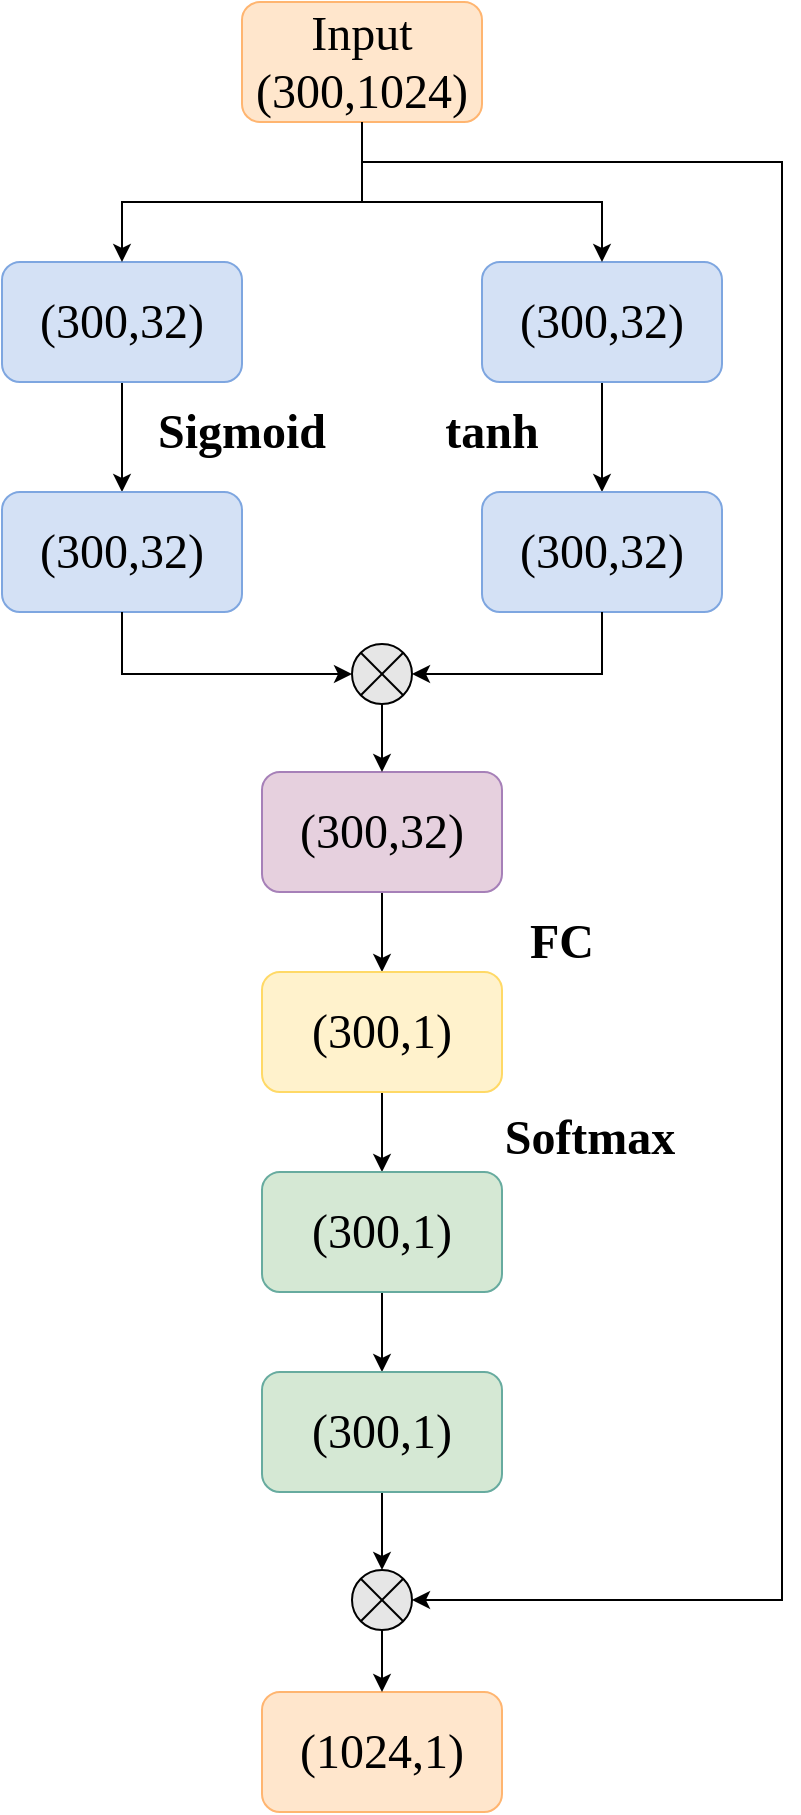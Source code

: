 <mxfile version="14.6.10" type="github">
  <diagram id="cKFTxJ9b0Luu36Hw3wjU" name="Page-1">
    <mxGraphModel dx="1571" dy="629" grid="1" gridSize="10" guides="1" tooltips="1" connect="1" arrows="1" fold="1" page="1" pageScale="1" pageWidth="827" pageHeight="1169" math="0" shadow="0">
      <root>
        <mxCell id="0" />
        <mxCell id="1" parent="0" />
        <mxCell id="dJ1FcX-7bumBZOfFay-a-1" value="&lt;font style=&quot;font-size: 24px&quot; face=&quot;Times New Roman&quot;&gt;Input&lt;br&gt;(300,1024)&lt;/font&gt;" style="rounded=1;whiteSpace=wrap;html=1;fillColor=#FFE6CC;strokeColor=#FFB570;" vertex="1" parent="1">
          <mxGeometry x="280" y="30" width="120" height="60" as="geometry" />
        </mxCell>
        <mxCell id="dJ1FcX-7bumBZOfFay-a-7" value="" style="edgeStyle=orthogonalEdgeStyle;rounded=0;orthogonalLoop=1;jettySize=auto;html=1;" edge="1" parent="1" source="dJ1FcX-7bumBZOfFay-a-2" target="dJ1FcX-7bumBZOfFay-a-3">
          <mxGeometry relative="1" as="geometry" />
        </mxCell>
        <mxCell id="dJ1FcX-7bumBZOfFay-a-2" value="&lt;font style=&quot;font-size: 24px&quot; face=&quot;Times New Roman&quot;&gt;(300,32)&lt;/font&gt;" style="rounded=1;whiteSpace=wrap;html=1;fillColor=#D4E1F5;strokeColor=#7EA6E0;" vertex="1" parent="1">
          <mxGeometry x="160" y="160" width="120" height="60" as="geometry" />
        </mxCell>
        <mxCell id="dJ1FcX-7bumBZOfFay-a-3" value="&lt;font face=&quot;Times New Roman&quot; style=&quot;font-size: 24px&quot;&gt;(300,32)&lt;/font&gt;" style="rounded=1;whiteSpace=wrap;html=1;fillColor=#D4E1F5;strokeColor=#7EA6E0;" vertex="1" parent="1">
          <mxGeometry x="160" y="275" width="120" height="60" as="geometry" />
        </mxCell>
        <mxCell id="dJ1FcX-7bumBZOfFay-a-10" value="" style="edgeStyle=orthogonalEdgeStyle;rounded=0;orthogonalLoop=1;jettySize=auto;html=1;" edge="1" parent="1" source="dJ1FcX-7bumBZOfFay-a-4" target="dJ1FcX-7bumBZOfFay-a-9">
          <mxGeometry relative="1" as="geometry" />
        </mxCell>
        <mxCell id="dJ1FcX-7bumBZOfFay-a-4" value="&lt;span&gt;&lt;font style=&quot;font-size: 24px&quot; face=&quot;Times New Roman&quot;&gt;(300,32)&lt;/font&gt;&lt;/span&gt;" style="rounded=1;whiteSpace=wrap;html=1;fillColor=#E6D0DE;strokeColor=#A680B8;" vertex="1" parent="1">
          <mxGeometry x="290" y="415" width="120" height="60" as="geometry" />
        </mxCell>
        <mxCell id="dJ1FcX-7bumBZOfFay-a-5" value="" style="endArrow=classic;html=1;rounded=0;edgeStyle=orthogonalEdgeStyle;exitX=0.5;exitY=1;exitDx=0;exitDy=0;entryX=0.5;entryY=0;entryDx=0;entryDy=0;" edge="1" parent="1" source="dJ1FcX-7bumBZOfFay-a-1" target="dJ1FcX-7bumBZOfFay-a-2">
          <mxGeometry width="50" height="50" relative="1" as="geometry">
            <mxPoint x="370" y="200" as="sourcePoint" />
            <mxPoint x="420" y="150" as="targetPoint" />
            <Array as="points">
              <mxPoint x="340" y="130" />
              <mxPoint x="220" y="130" />
            </Array>
          </mxGeometry>
        </mxCell>
        <mxCell id="dJ1FcX-7bumBZOfFay-a-12" value="" style="edgeStyle=orthogonalEdgeStyle;rounded=0;orthogonalLoop=1;jettySize=auto;html=1;" edge="1" parent="1" source="dJ1FcX-7bumBZOfFay-a-9" target="dJ1FcX-7bumBZOfFay-a-11">
          <mxGeometry relative="1" as="geometry" />
        </mxCell>
        <mxCell id="dJ1FcX-7bumBZOfFay-a-9" value="&lt;span&gt;&lt;font style=&quot;font-size: 24px&quot; face=&quot;Times New Roman&quot;&gt;(300,1)&lt;/font&gt;&lt;/span&gt;" style="rounded=1;whiteSpace=wrap;html=1;fillColor=#FFF2CC;strokeColor=#FFD966;" vertex="1" parent="1">
          <mxGeometry x="290" y="515" width="120" height="60" as="geometry" />
        </mxCell>
        <mxCell id="dJ1FcX-7bumBZOfFay-a-14" value="" style="edgeStyle=orthogonalEdgeStyle;rounded=0;orthogonalLoop=1;jettySize=auto;html=1;" edge="1" parent="1" source="dJ1FcX-7bumBZOfFay-a-11" target="dJ1FcX-7bumBZOfFay-a-13">
          <mxGeometry relative="1" as="geometry" />
        </mxCell>
        <mxCell id="dJ1FcX-7bumBZOfFay-a-11" value="&lt;span&gt;&lt;font face=&quot;Times New Roman&quot; style=&quot;font-size: 24px&quot;&gt;(300,1)&lt;/font&gt;&lt;/span&gt;" style="rounded=1;whiteSpace=wrap;html=1;fillColor=#D5E8D4;strokeColor=#67AB9F;" vertex="1" parent="1">
          <mxGeometry x="290" y="615" width="120" height="60" as="geometry" />
        </mxCell>
        <mxCell id="dJ1FcX-7bumBZOfFay-a-16" value="" style="edgeStyle=orthogonalEdgeStyle;rounded=0;orthogonalLoop=1;jettySize=auto;html=1;entryX=0.5;entryY=0;entryDx=0;entryDy=0;" edge="1" parent="1" source="dJ1FcX-7bumBZOfFay-a-13" target="dJ1FcX-7bumBZOfFay-a-31">
          <mxGeometry relative="1" as="geometry" />
        </mxCell>
        <mxCell id="dJ1FcX-7bumBZOfFay-a-13" value="&lt;span&gt;&lt;font face=&quot;Times New Roman&quot; style=&quot;font-size: 24px&quot;&gt;(300,1)&lt;/font&gt;&lt;/span&gt;" style="rounded=1;whiteSpace=wrap;html=1;fillColor=#D5E8D4;strokeColor=#67AB9F;" vertex="1" parent="1">
          <mxGeometry x="290" y="715" width="120" height="60" as="geometry" />
        </mxCell>
        <mxCell id="dJ1FcX-7bumBZOfFay-a-15" value="&lt;span&gt;&lt;font face=&quot;Times New Roman&quot; style=&quot;font-size: 24px&quot;&gt;(1024,1)&lt;/font&gt;&lt;/span&gt;" style="rounded=1;whiteSpace=wrap;html=1;fillColor=#FFE6CC;strokeColor=#FFB570;" vertex="1" parent="1">
          <mxGeometry x="290" y="875" width="120" height="60" as="geometry" />
        </mxCell>
        <mxCell id="dJ1FcX-7bumBZOfFay-a-24" value="" style="edgeStyle=orthogonalEdgeStyle;rounded=0;orthogonalLoop=1;jettySize=auto;html=1;" edge="1" parent="1" source="dJ1FcX-7bumBZOfFay-a-17" target="dJ1FcX-7bumBZOfFay-a-4">
          <mxGeometry relative="1" as="geometry" />
        </mxCell>
        <mxCell id="dJ1FcX-7bumBZOfFay-a-17" value="" style="ellipse;whiteSpace=wrap;html=1;aspect=fixed;fillColor=#E6E6E6;" vertex="1" parent="1">
          <mxGeometry x="335" y="351" width="30" height="30" as="geometry" />
        </mxCell>
        <mxCell id="dJ1FcX-7bumBZOfFay-a-20" value="" style="endArrow=classic;html=1;rounded=0;edgeStyle=orthogonalEdgeStyle;exitX=0.5;exitY=1;exitDx=0;exitDy=0;entryX=0;entryY=0.5;entryDx=0;entryDy=0;" edge="1" parent="1" source="dJ1FcX-7bumBZOfFay-a-3" target="dJ1FcX-7bumBZOfFay-a-17">
          <mxGeometry width="50" height="50" relative="1" as="geometry">
            <mxPoint x="50" y="475" as="sourcePoint" />
            <mxPoint x="100" y="425" as="targetPoint" />
          </mxGeometry>
        </mxCell>
        <mxCell id="dJ1FcX-7bumBZOfFay-a-21" value="" style="endArrow=none;html=1;rounded=0;edgeStyle=orthogonalEdgeStyle;exitX=0;exitY=0;exitDx=0;exitDy=0;entryX=1;entryY=1;entryDx=0;entryDy=0;fillColor=#E6E6E6;" edge="1" parent="1" source="dJ1FcX-7bumBZOfFay-a-17" target="dJ1FcX-7bumBZOfFay-a-17">
          <mxGeometry width="50" height="50" relative="1" as="geometry">
            <mxPoint x="50" y="391" as="sourcePoint" />
            <mxPoint x="100" y="341" as="targetPoint" />
          </mxGeometry>
        </mxCell>
        <mxCell id="dJ1FcX-7bumBZOfFay-a-23" value="" style="endArrow=none;html=1;rounded=0;edgeStyle=orthogonalEdgeStyle;exitX=0;exitY=1;exitDx=0;exitDy=0;entryX=1;entryY=0;entryDx=0;entryDy=0;fillColor=#E6E6E6;" edge="1" parent="1" source="dJ1FcX-7bumBZOfFay-a-17" target="dJ1FcX-7bumBZOfFay-a-17">
          <mxGeometry width="50" height="50" relative="1" as="geometry">
            <mxPoint x="430" y="331" as="sourcePoint" />
            <mxPoint x="480" y="281" as="targetPoint" />
          </mxGeometry>
        </mxCell>
        <mxCell id="dJ1FcX-7bumBZOfFay-a-25" value="" style="edgeStyle=orthogonalEdgeStyle;rounded=0;orthogonalLoop=1;jettySize=auto;html=1;" edge="1" parent="1" source="dJ1FcX-7bumBZOfFay-a-26" target="dJ1FcX-7bumBZOfFay-a-27">
          <mxGeometry relative="1" as="geometry" />
        </mxCell>
        <mxCell id="dJ1FcX-7bumBZOfFay-a-26" value="&lt;font style=&quot;font-size: 24px&quot; face=&quot;Times New Roman&quot;&gt;(300,32)&lt;/font&gt;" style="rounded=1;whiteSpace=wrap;html=1;fillColor=#D4E1F5;strokeColor=#7EA6E0;" vertex="1" parent="1">
          <mxGeometry x="400" y="160" width="120" height="60" as="geometry" />
        </mxCell>
        <mxCell id="dJ1FcX-7bumBZOfFay-a-27" value="&lt;font face=&quot;Times New Roman&quot; style=&quot;font-size: 24px&quot;&gt;(300,32)&lt;/font&gt;" style="rounded=1;whiteSpace=wrap;html=1;fillColor=#D4E1F5;strokeColor=#7EA6E0;" vertex="1" parent="1">
          <mxGeometry x="400" y="275" width="120" height="60" as="geometry" />
        </mxCell>
        <mxCell id="dJ1FcX-7bumBZOfFay-a-28" value="" style="endArrow=classic;html=1;rounded=0;edgeStyle=orthogonalEdgeStyle;exitX=0.5;exitY=1;exitDx=0;exitDy=0;entryX=0.5;entryY=0;entryDx=0;entryDy=0;" edge="1" parent="1" target="dJ1FcX-7bumBZOfFay-a-26" source="dJ1FcX-7bumBZOfFay-a-1">
          <mxGeometry width="50" height="50" relative="1" as="geometry">
            <mxPoint x="570" y="110" as="sourcePoint" />
            <mxPoint x="650" y="150" as="targetPoint" />
            <Array as="points">
              <mxPoint x="340" y="130" />
              <mxPoint x="460" y="130" />
            </Array>
          </mxGeometry>
        </mxCell>
        <mxCell id="dJ1FcX-7bumBZOfFay-a-30" value="" style="endArrow=classic;html=1;rounded=0;edgeStyle=orthogonalEdgeStyle;exitX=0.5;exitY=1;exitDx=0;exitDy=0;entryX=1;entryY=0.5;entryDx=0;entryDy=0;" edge="1" parent="1" source="dJ1FcX-7bumBZOfFay-a-27" target="dJ1FcX-7bumBZOfFay-a-17">
          <mxGeometry width="50" height="50" relative="1" as="geometry">
            <mxPoint x="230" y="345" as="sourcePoint" />
            <mxPoint x="345" y="376" as="targetPoint" />
          </mxGeometry>
        </mxCell>
        <mxCell id="dJ1FcX-7bumBZOfFay-a-34" value="" style="edgeStyle=orthogonalEdgeStyle;rounded=0;orthogonalLoop=1;jettySize=auto;html=1;" edge="1" parent="1" source="dJ1FcX-7bumBZOfFay-a-31" target="dJ1FcX-7bumBZOfFay-a-15">
          <mxGeometry relative="1" as="geometry" />
        </mxCell>
        <mxCell id="dJ1FcX-7bumBZOfFay-a-31" value="" style="ellipse;whiteSpace=wrap;html=1;aspect=fixed;fillColor=#E6E6E6;" vertex="1" parent="1">
          <mxGeometry x="335" y="814" width="30" height="30" as="geometry" />
        </mxCell>
        <mxCell id="dJ1FcX-7bumBZOfFay-a-32" value="" style="endArrow=none;html=1;rounded=0;edgeStyle=orthogonalEdgeStyle;exitX=0;exitY=0;exitDx=0;exitDy=0;entryX=1;entryY=1;entryDx=0;entryDy=0;fillColor=#E6E6E6;" edge="1" parent="1" source="dJ1FcX-7bumBZOfFay-a-31" target="dJ1FcX-7bumBZOfFay-a-31">
          <mxGeometry width="50" height="50" relative="1" as="geometry">
            <mxPoint x="50" y="854" as="sourcePoint" />
            <mxPoint x="100" y="804" as="targetPoint" />
          </mxGeometry>
        </mxCell>
        <mxCell id="dJ1FcX-7bumBZOfFay-a-33" value="" style="endArrow=none;html=1;rounded=0;edgeStyle=orthogonalEdgeStyle;exitX=0;exitY=1;exitDx=0;exitDy=0;entryX=1;entryY=0;entryDx=0;entryDy=0;fillColor=#E6E6E6;" edge="1" parent="1" source="dJ1FcX-7bumBZOfFay-a-31" target="dJ1FcX-7bumBZOfFay-a-31">
          <mxGeometry width="50" height="50" relative="1" as="geometry">
            <mxPoint x="430" y="794" as="sourcePoint" />
            <mxPoint x="480" y="744" as="targetPoint" />
          </mxGeometry>
        </mxCell>
        <mxCell id="dJ1FcX-7bumBZOfFay-a-35" value="" style="endArrow=classic;html=1;rounded=0;edgeStyle=orthogonalEdgeStyle;entryX=1;entryY=0.5;entryDx=0;entryDy=0;" edge="1" parent="1" target="dJ1FcX-7bumBZOfFay-a-31">
          <mxGeometry width="50" height="50" relative="1" as="geometry">
            <mxPoint x="340" y="110" as="sourcePoint" />
            <mxPoint x="520" y="590" as="targetPoint" />
            <Array as="points">
              <mxPoint x="550" y="110" />
              <mxPoint x="550" y="829" />
            </Array>
          </mxGeometry>
        </mxCell>
        <mxCell id="dJ1FcX-7bumBZOfFay-a-37" value="&lt;font style=&quot;font-size: 24px&quot; face=&quot;Times New Roman&quot;&gt;&lt;b&gt;Sigmoid&lt;/b&gt;&lt;/font&gt;" style="text;html=1;strokeColor=none;fillColor=none;align=center;verticalAlign=middle;whiteSpace=wrap;rounded=0;" vertex="1" parent="1">
          <mxGeometry x="230" y="230" width="100" height="30" as="geometry" />
        </mxCell>
        <mxCell id="dJ1FcX-7bumBZOfFay-a-38" value="&lt;font face=&quot;Times New Roman&quot; style=&quot;font-size: 24px&quot;&gt;&lt;b&gt;tanh&lt;/b&gt;&lt;/font&gt;" style="text;html=1;strokeColor=none;fillColor=none;align=center;verticalAlign=middle;whiteSpace=wrap;rounded=0;" vertex="1" parent="1">
          <mxGeometry x="370" y="230" width="70" height="30" as="geometry" />
        </mxCell>
        <mxCell id="dJ1FcX-7bumBZOfFay-a-39" value="&lt;font style=&quot;font-size: 24px&quot; face=&quot;Times New Roman&quot;&gt;&lt;b&gt;FC&lt;/b&gt;&lt;/font&gt;" style="text;html=1;strokeColor=none;fillColor=none;align=center;verticalAlign=middle;whiteSpace=wrap;rounded=0;" vertex="1" parent="1">
          <mxGeometry x="410" y="485" width="60" height="30" as="geometry" />
        </mxCell>
        <mxCell id="dJ1FcX-7bumBZOfFay-a-40" value="&lt;font style=&quot;font-size: 24px&quot; face=&quot;Times New Roman&quot;&gt;&lt;b&gt;Softmax&lt;/b&gt;&lt;/font&gt;" style="text;html=1;strokeColor=none;fillColor=none;align=center;verticalAlign=middle;whiteSpace=wrap;rounded=0;" vertex="1" parent="1">
          <mxGeometry x="414" y="580" width="80" height="35" as="geometry" />
        </mxCell>
      </root>
    </mxGraphModel>
  </diagram>
</mxfile>
